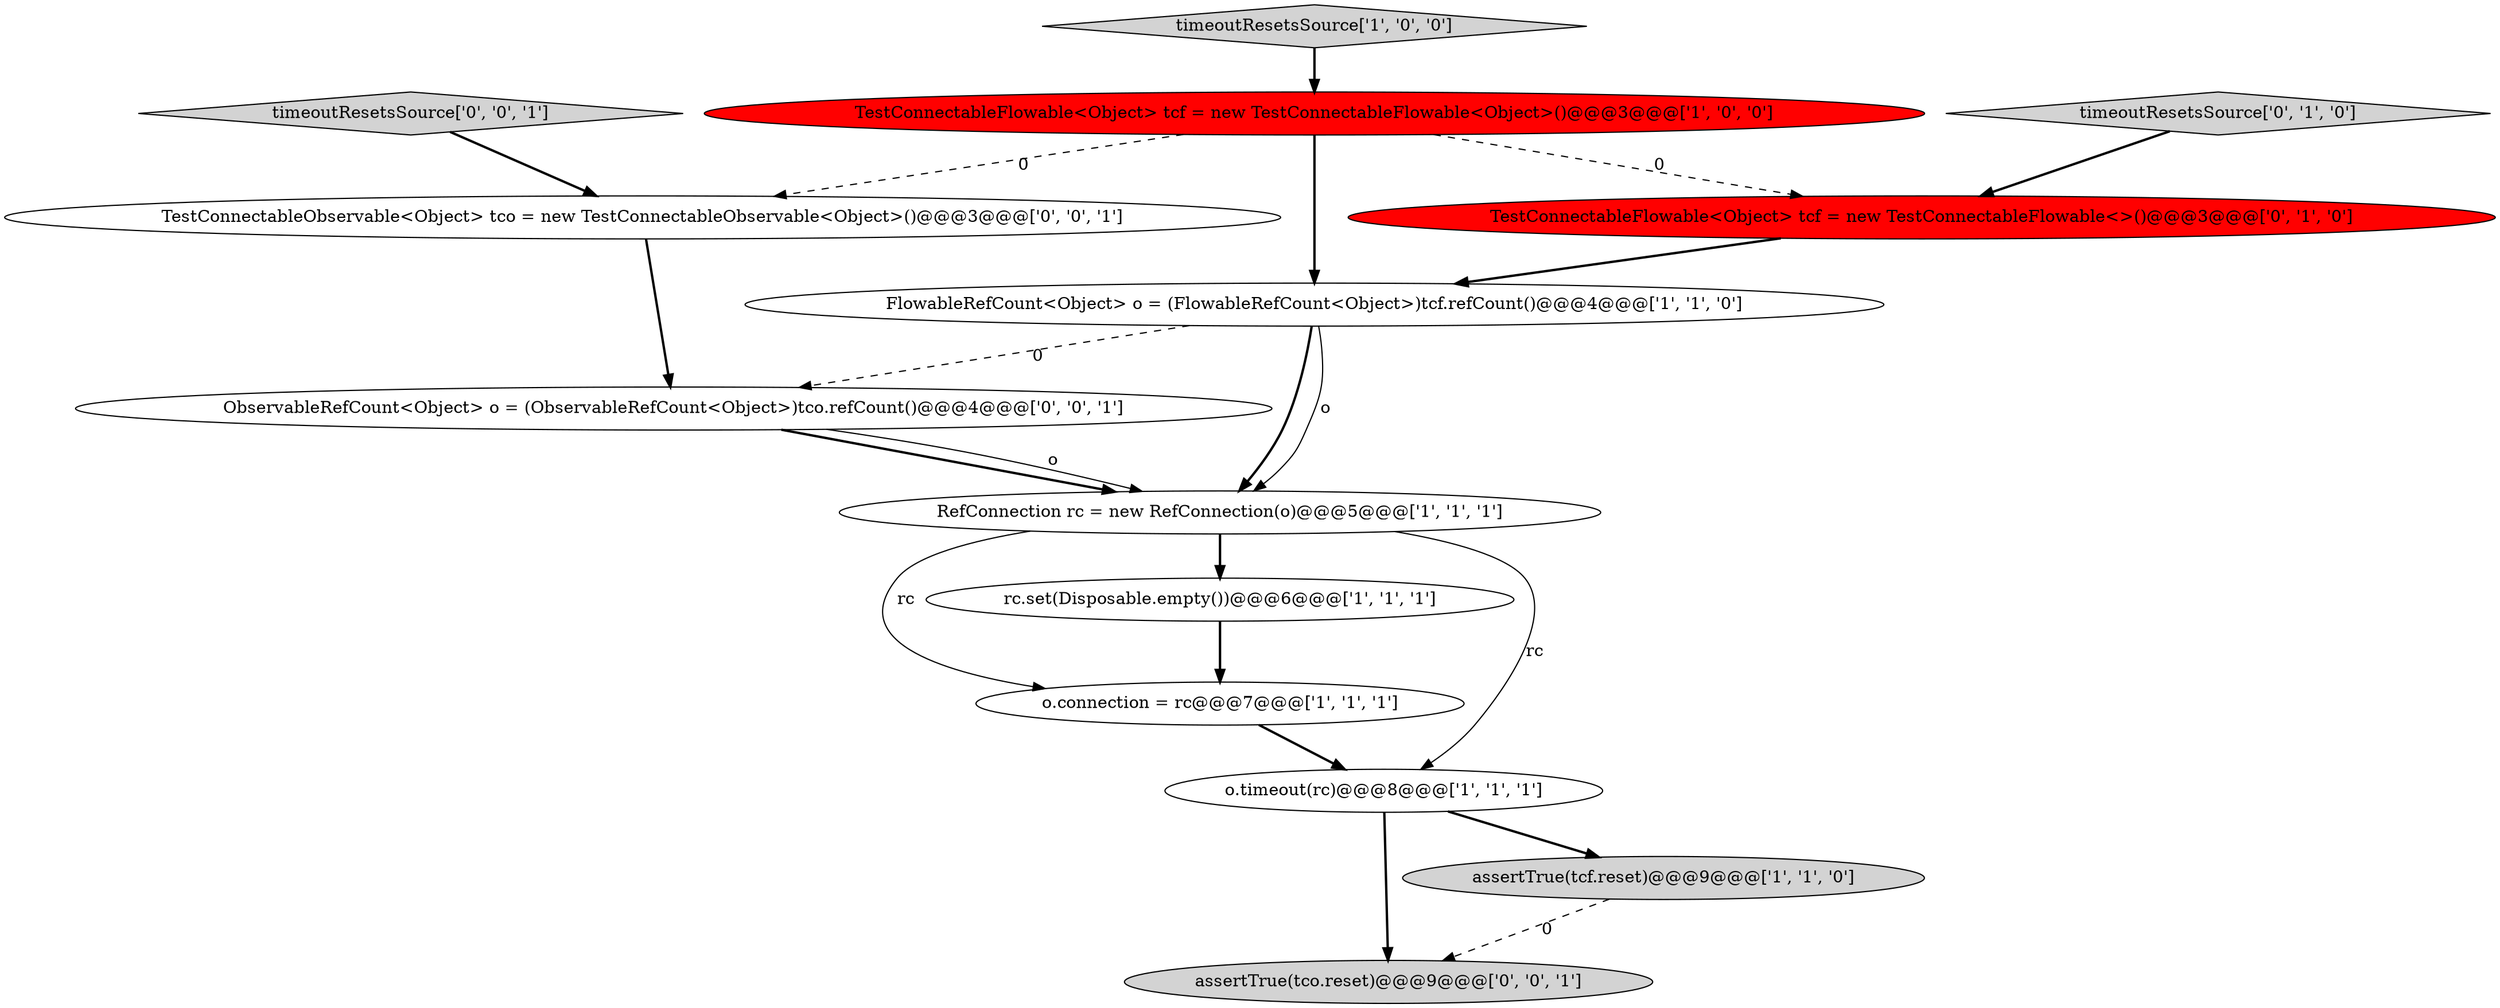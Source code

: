 digraph {
10 [style = filled, label = "assertTrue(tco.reset)@@@9@@@['0', '0', '1']", fillcolor = lightgray, shape = ellipse image = "AAA0AAABBB3BBB"];
12 [style = filled, label = "ObservableRefCount<Object> o = (ObservableRefCount<Object>)tco.refCount()@@@4@@@['0', '0', '1']", fillcolor = white, shape = ellipse image = "AAA0AAABBB3BBB"];
3 [style = filled, label = "o.connection = rc@@@7@@@['1', '1', '1']", fillcolor = white, shape = ellipse image = "AAA0AAABBB1BBB"];
0 [style = filled, label = "RefConnection rc = new RefConnection(o)@@@5@@@['1', '1', '1']", fillcolor = white, shape = ellipse image = "AAA0AAABBB1BBB"];
4 [style = filled, label = "o.timeout(rc)@@@8@@@['1', '1', '1']", fillcolor = white, shape = ellipse image = "AAA0AAABBB1BBB"];
13 [style = filled, label = "TestConnectableObservable<Object> tco = new TestConnectableObservable<Object>()@@@3@@@['0', '0', '1']", fillcolor = white, shape = ellipse image = "AAA0AAABBB3BBB"];
11 [style = filled, label = "timeoutResetsSource['0', '0', '1']", fillcolor = lightgray, shape = diamond image = "AAA0AAABBB3BBB"];
2 [style = filled, label = "timeoutResetsSource['1', '0', '0']", fillcolor = lightgray, shape = diamond image = "AAA0AAABBB1BBB"];
7 [style = filled, label = "TestConnectableFlowable<Object> tcf = new TestConnectableFlowable<Object>()@@@3@@@['1', '0', '0']", fillcolor = red, shape = ellipse image = "AAA1AAABBB1BBB"];
1 [style = filled, label = "assertTrue(tcf.reset)@@@9@@@['1', '1', '0']", fillcolor = lightgray, shape = ellipse image = "AAA0AAABBB1BBB"];
9 [style = filled, label = "TestConnectableFlowable<Object> tcf = new TestConnectableFlowable<>()@@@3@@@['0', '1', '0']", fillcolor = red, shape = ellipse image = "AAA1AAABBB2BBB"];
8 [style = filled, label = "timeoutResetsSource['0', '1', '0']", fillcolor = lightgray, shape = diamond image = "AAA0AAABBB2BBB"];
5 [style = filled, label = "FlowableRefCount<Object> o = (FlowableRefCount<Object>)tcf.refCount()@@@4@@@['1', '1', '0']", fillcolor = white, shape = ellipse image = "AAA0AAABBB1BBB"];
6 [style = filled, label = "rc.set(Disposable.empty())@@@6@@@['1', '1', '1']", fillcolor = white, shape = ellipse image = "AAA0AAABBB1BBB"];
0->4 [style = solid, label="rc"];
4->10 [style = bold, label=""];
6->3 [style = bold, label=""];
5->12 [style = dashed, label="0"];
0->6 [style = bold, label=""];
1->10 [style = dashed, label="0"];
0->3 [style = solid, label="rc"];
12->0 [style = bold, label=""];
3->4 [style = bold, label=""];
7->5 [style = bold, label=""];
13->12 [style = bold, label=""];
5->0 [style = bold, label=""];
12->0 [style = solid, label="o"];
7->9 [style = dashed, label="0"];
11->13 [style = bold, label=""];
7->13 [style = dashed, label="0"];
8->9 [style = bold, label=""];
9->5 [style = bold, label=""];
4->1 [style = bold, label=""];
2->7 [style = bold, label=""];
5->0 [style = solid, label="o"];
}
